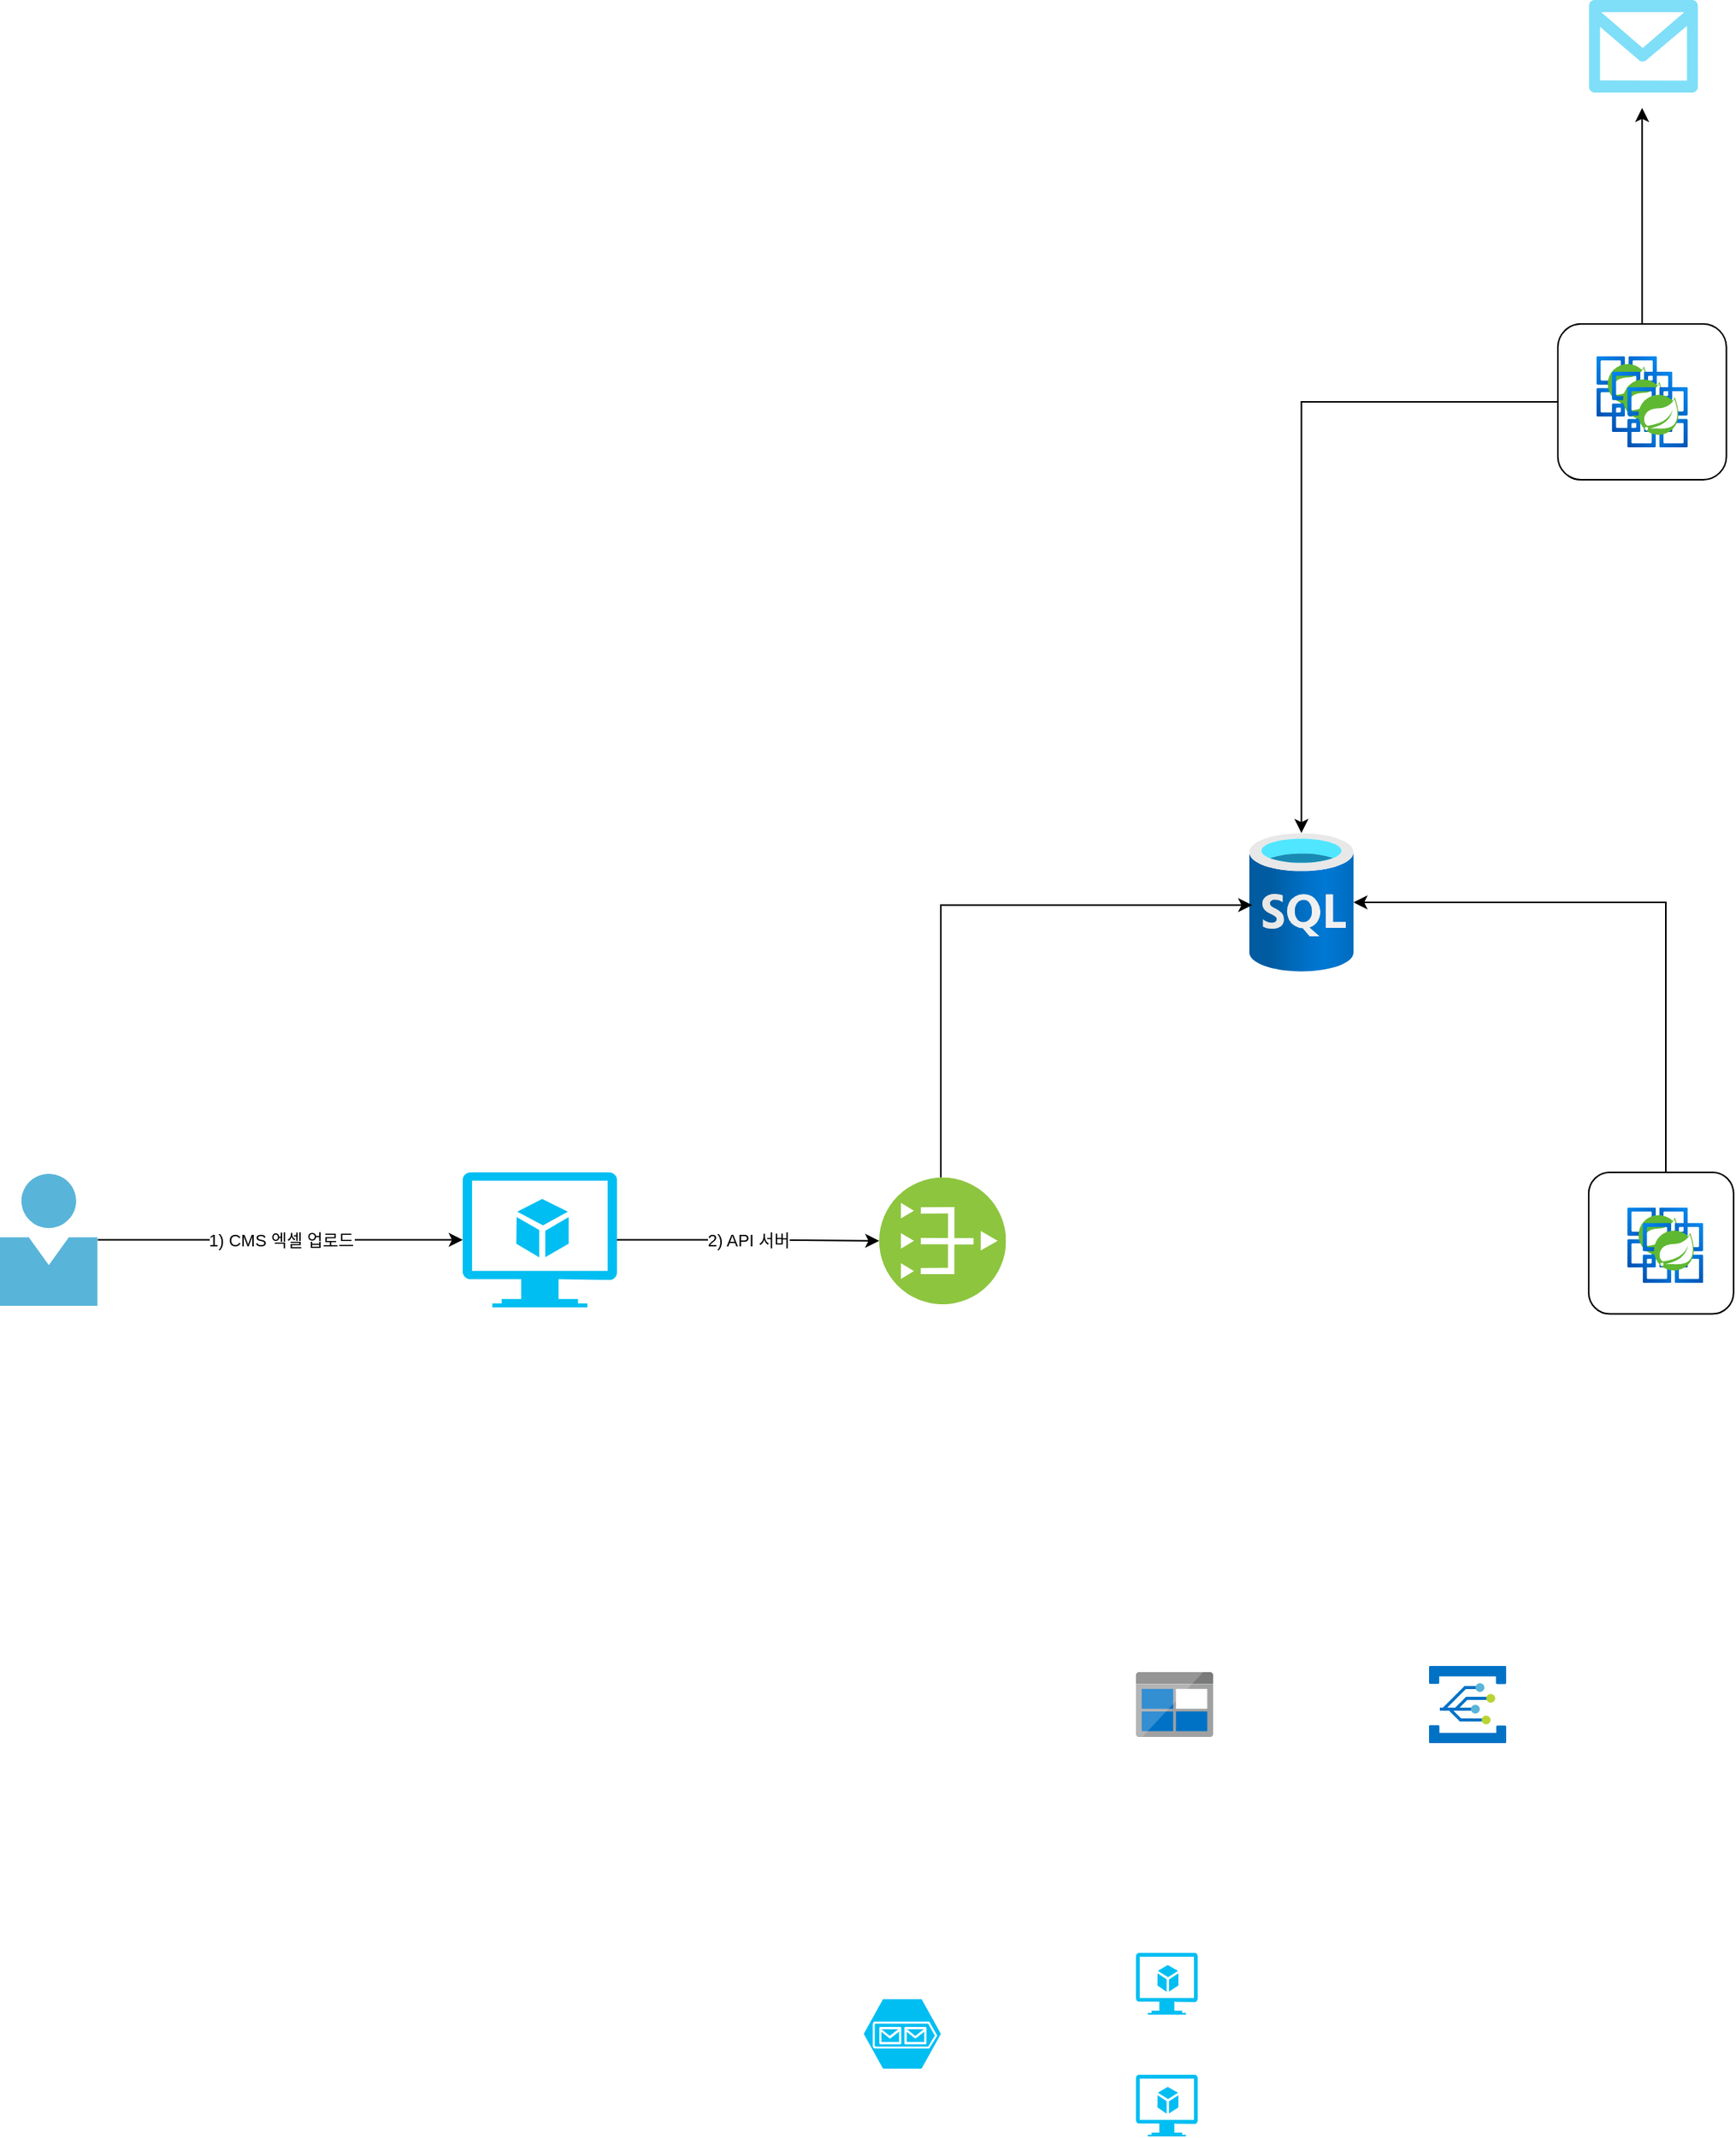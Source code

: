 <mxfile version="14.6.13" type="device"><diagram id="SpjmARQrHkhH8V_6zv_J" name="페이지-1"><mxGraphModel dx="2827" dy="2391" grid="1" gridSize="10" guides="1" tooltips="1" connect="1" arrows="1" fold="1" page="1" pageScale="1" pageWidth="827" pageHeight="1169" math="0" shadow="0"><root><mxCell id="0"/><mxCell id="1" parent="0"/><mxCell id="pEHE2zuJWqPdB1hnuCUK-2" value="" style="aspect=fixed;html=1;points=[];align=center;image;fontSize=12;image=img/lib/azure2/databases/SQL_Database.svg;" parent="1" vertex="1"><mxGeometry x="420" y="220" width="67.5" height="90" as="geometry"/></mxCell><mxCell id="pEHE2zuJWqPdB1hnuCUK-3" value="" style="aspect=fixed;html=1;points=[];align=center;image;fontSize=12;image=img/lib/mscae/BlobBlock.svg;" parent="1" vertex="1"><mxGeometry x="346.5" y="764" width="50" height="42" as="geometry"/></mxCell><mxCell id="pEHE2zuJWqPdB1hnuCUK-4" value="" style="aspect=fixed;html=1;points=[];align=center;image;fontSize=12;image=img/lib/mscae/Event_Grid.svg;" parent="1" vertex="1"><mxGeometry x="536.5" y="760" width="50" height="50" as="geometry"/></mxCell><mxCell id="pEHE2zuJWqPdB1hnuCUK-7" value="" style="verticalLabelPosition=bottom;html=1;verticalAlign=top;align=center;strokeColor=none;fillColor=#00BEF2;shape=mxgraph.azure.storage_queue;" parent="1" vertex="1"><mxGeometry x="170" y="976" width="50" height="45" as="geometry"/></mxCell><mxCell id="pEHE2zuJWqPdB1hnuCUK-11" value="" style="verticalLabelPosition=bottom;html=1;verticalAlign=top;align=center;strokeColor=none;fillColor=#00BEF2;shape=mxgraph.azure.virtual_machine_feature;pointerEvents=1;" parent="1" vertex="1"><mxGeometry x="346.5" y="946" width="40" height="40" as="geometry"/></mxCell><mxCell id="pEHE2zuJWqPdB1hnuCUK-14" value="" style="verticalLabelPosition=bottom;html=1;verticalAlign=top;align=center;strokeColor=none;fillColor=#00BEF2;shape=mxgraph.azure.virtual_machine_feature;pointerEvents=1;" parent="1" vertex="1"><mxGeometry x="346.5" y="1025" width="40" height="40" as="geometry"/></mxCell><mxCell id="pJFwaq2jPuFYZYJ6Ent6-5" style="edgeStyle=orthogonalEdgeStyle;rounded=0;orthogonalLoop=1;jettySize=auto;html=1;entryX=0.027;entryY=0.52;entryDx=0;entryDy=0;entryPerimeter=0;" edge="1" parent="1" source="pJFwaq2jPuFYZYJ6Ent6-3" target="pEHE2zuJWqPdB1hnuCUK-2"><mxGeometry relative="1" as="geometry"><Array as="points"><mxPoint x="220" y="266"/></Array></mxGeometry></mxCell><mxCell id="pJFwaq2jPuFYZYJ6Ent6-3" value="" style="aspect=fixed;perimeter=ellipsePerimeter;html=1;align=center;shadow=0;dashed=0;fontColor=#4277BB;labelBackgroundColor=#ffffff;fontSize=12;spacingTop=3;image;image=img/lib/ibm/vpc/PublicGateway.svg;" vertex="1" parent="1"><mxGeometry x="180" y="443.31" width="82.23" height="82.23" as="geometry"/></mxCell><mxCell id="pJFwaq2jPuFYZYJ6Ent6-28" value="2) API 서버" style="edgeStyle=orthogonalEdgeStyle;rounded=0;orthogonalLoop=1;jettySize=auto;html=1;" edge="1" parent="1" source="pJFwaq2jPuFYZYJ6Ent6-9" target="pJFwaq2jPuFYZYJ6Ent6-3"><mxGeometry relative="1" as="geometry"/></mxCell><mxCell id="pJFwaq2jPuFYZYJ6Ent6-9" value="" style="verticalLabelPosition=bottom;html=1;verticalAlign=top;align=center;strokeColor=none;fillColor=#00BEF2;shape=mxgraph.azure.virtual_machine_feature;pointerEvents=1;" vertex="1" parent="1"><mxGeometry x="-90" y="440" width="100" height="87.5" as="geometry"/></mxCell><mxCell id="pJFwaq2jPuFYZYJ6Ent6-18" value="" style="group" vertex="1" connectable="0" parent="1"><mxGeometry x="620" y="-110" width="109.28" height="101" as="geometry"/></mxCell><mxCell id="pJFwaq2jPuFYZYJ6Ent6-13" value="" style="aspect=fixed;html=1;points=[];align=center;image;fontSize=12;image=img/lib/azure2/compute/Azure_Spring_Cloud.svg;" vertex="1" parent="pJFwaq2jPuFYZYJ6Ent6-18"><mxGeometry x="23.92" y="21" width="41.44" height="39" as="geometry"/></mxCell><mxCell id="pJFwaq2jPuFYZYJ6Ent6-14" value="" style="aspect=fixed;html=1;points=[];align=center;image;fontSize=12;image=img/lib/azure2/compute/Azure_Spring_Cloud.svg;" vertex="1" parent="pJFwaq2jPuFYZYJ6Ent6-18"><mxGeometry x="33.92" y="31" width="41.44" height="39" as="geometry"/></mxCell><mxCell id="pJFwaq2jPuFYZYJ6Ent6-15" value="" style="aspect=fixed;html=1;points=[];align=center;image;fontSize=12;image=img/lib/azure2/compute/Azure_Spring_Cloud.svg;" vertex="1" parent="pJFwaq2jPuFYZYJ6Ent6-18"><mxGeometry x="43.92" y="41" width="41.44" height="39" as="geometry"/></mxCell><mxCell id="pJFwaq2jPuFYZYJ6Ent6-17" value="" style="rounded=1;whiteSpace=wrap;html=1;fillColor=none;" vertex="1" parent="pJFwaq2jPuFYZYJ6Ent6-18"><mxGeometry width="109.28" height="101" as="geometry"/></mxCell><mxCell id="pJFwaq2jPuFYZYJ6Ent6-19" style="edgeStyle=orthogonalEdgeStyle;rounded=0;orthogonalLoop=1;jettySize=auto;html=1;" edge="1" parent="1" source="pJFwaq2jPuFYZYJ6Ent6-17" target="pEHE2zuJWqPdB1hnuCUK-2"><mxGeometry relative="1" as="geometry"/></mxCell><mxCell id="pJFwaq2jPuFYZYJ6Ent6-22" value="" style="group" vertex="1" connectable="0" parent="1"><mxGeometry x="640" y="440" width="93.92" height="91.75" as="geometry"/></mxCell><mxCell id="pJFwaq2jPuFYZYJ6Ent6-2" value="" style="aspect=fixed;html=1;points=[];align=center;image;fontSize=12;image=img/lib/azure2/compute/Azure_Spring_Cloud.svg;" vertex="1" parent="pJFwaq2jPuFYZYJ6Ent6-22"><mxGeometry x="23.92" y="22.75" width="41.44" height="39" as="geometry"/></mxCell><mxCell id="pJFwaq2jPuFYZYJ6Ent6-20" value="" style="aspect=fixed;html=1;points=[];align=center;image;fontSize=12;image=img/lib/azure2/compute/Azure_Spring_Cloud.svg;" vertex="1" parent="pJFwaq2jPuFYZYJ6Ent6-22"><mxGeometry x="33.92" y="32.75" width="41.44" height="39" as="geometry"/></mxCell><mxCell id="pJFwaq2jPuFYZYJ6Ent6-21" value="" style="rounded=1;whiteSpace=wrap;html=1;fillColor=none;" vertex="1" parent="pJFwaq2jPuFYZYJ6Ent6-22"><mxGeometry width="93.92" height="91.75" as="geometry"/></mxCell><mxCell id="pJFwaq2jPuFYZYJ6Ent6-23" style="edgeStyle=orthogonalEdgeStyle;rounded=0;orthogonalLoop=1;jettySize=auto;html=1;" edge="1" parent="1" source="pJFwaq2jPuFYZYJ6Ent6-21" target="pEHE2zuJWqPdB1hnuCUK-2"><mxGeometry relative="1" as="geometry"><Array as="points"><mxPoint x="690" y="265"/></Array></mxGeometry></mxCell><mxCell id="pJFwaq2jPuFYZYJ6Ent6-27" value="1) CMS 엑셀 업로드" style="edgeStyle=orthogonalEdgeStyle;rounded=0;orthogonalLoop=1;jettySize=auto;html=1;" edge="1" parent="1" source="pJFwaq2jPuFYZYJ6Ent6-24" target="pJFwaq2jPuFYZYJ6Ent6-9"><mxGeometry relative="1" as="geometry"/></mxCell><mxCell id="pJFwaq2jPuFYZYJ6Ent6-24" value="" style="aspect=fixed;html=1;points=[];align=center;image;fontSize=12;image=img/lib/mscae/Person.svg;fillColor=none;" vertex="1" parent="1"><mxGeometry x="-390" y="440.98" width="63.3" height="85.54" as="geometry"/></mxCell><mxCell id="pJFwaq2jPuFYZYJ6Ent6-30" value="" style="verticalLabelPosition=bottom;html=1;verticalAlign=top;align=center;strokeColor=none;fillColor=#00BEF2;shape=mxgraph.azure.message;pointerEvents=1;" vertex="1" parent="1"><mxGeometry x="640" y="-320" width="71" height="60" as="geometry"/></mxCell><mxCell id="pJFwaq2jPuFYZYJ6Ent6-31" style="edgeStyle=orthogonalEdgeStyle;rounded=0;orthogonalLoop=1;jettySize=auto;html=1;" edge="1" parent="1" source="pJFwaq2jPuFYZYJ6Ent6-17"><mxGeometry relative="1" as="geometry"><mxPoint x="674.64" y="-250" as="targetPoint"/></mxGeometry></mxCell></root></mxGraphModel></diagram></mxfile>